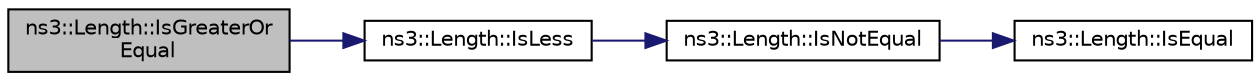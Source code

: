 digraph "ns3::Length::IsGreaterOrEqual"
{
 // LATEX_PDF_SIZE
  edge [fontname="Helvetica",fontsize="10",labelfontname="Helvetica",labelfontsize="10"];
  node [fontname="Helvetica",fontsize="10",shape=record];
  rankdir="LR";
  Node1 [label="ns3::Length::IsGreaterOr\lEqual",height=0.2,width=0.4,color="black", fillcolor="grey75", style="filled", fontcolor="black",tooltip="Check if other is equal or less in value than this instance."];
  Node1 -> Node2 [color="midnightblue",fontsize="10",style="solid",fontname="Helvetica"];
  Node2 [label="ns3::Length::IsLess",height=0.2,width=0.4,color="black", fillcolor="white", style="filled",URL="$classns3_1_1_length.html#af0c467253ef6071a76f5e5be9faaab0b",tooltip="Check if other is greater in value than this instance."];
  Node2 -> Node3 [color="midnightblue",fontsize="10",style="solid",fontname="Helvetica"];
  Node3 [label="ns3::Length::IsNotEqual",height=0.2,width=0.4,color="black", fillcolor="white", style="filled",URL="$classns3_1_1_length.html#afc8a88668c98a0669175647cda750a50",tooltip="Check if other is not equal in value to this instance."];
  Node3 -> Node4 [color="midnightblue",fontsize="10",style="solid",fontname="Helvetica"];
  Node4 [label="ns3::Length::IsEqual",height=0.2,width=0.4,color="black", fillcolor="white", style="filled",URL="$classns3_1_1_length.html#a6d11c0df69bc2a7262961157d4712d79",tooltip="Check if other is equal in value to this instance."];
}
